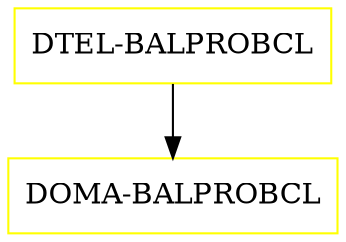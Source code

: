 digraph G {
  "DTEL-BALPROBCL" [shape=box,color=yellow];
  "DOMA-BALPROBCL" [shape=box,color=yellow,URL="./DOMA_BALPROBCL.html"];
  "DTEL-BALPROBCL" -> "DOMA-BALPROBCL";
}
